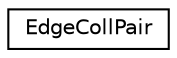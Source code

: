 digraph G
{
  edge [fontname="Helvetica",fontsize="10",labelfontname="Helvetica",labelfontsize="10"];
  node [fontname="Helvetica",fontsize="10",shape=record];
  rankdir=LR;
  Node1 [label="EdgeCollPair",height=0.2,width=0.4,color="black", fillcolor="white", style="filled",URL="$dc/d7e/structEdgeCollPair.html"];
}
